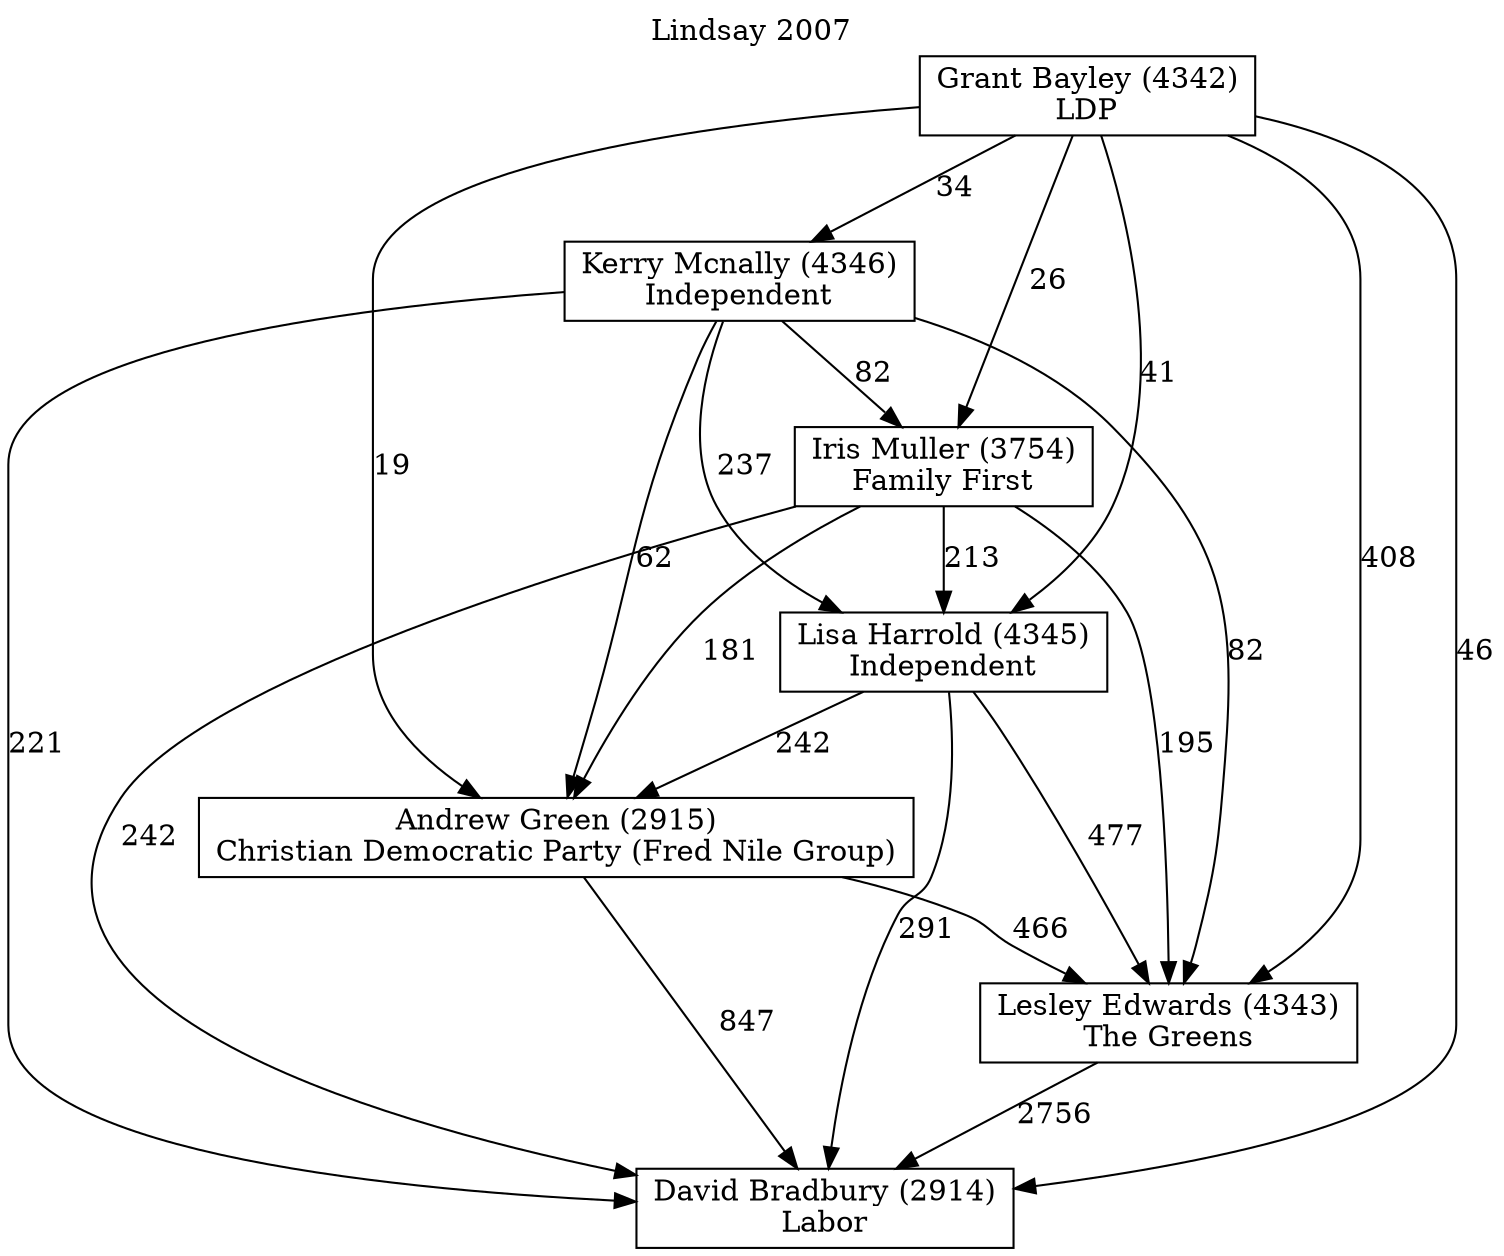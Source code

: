 // House preference flow
digraph "David Bradbury (2914)_Lindsay_2007" {
	graph [label="Lindsay 2007" labelloc=t mclimit=10]
	node [shape=box]
	"Andrew Green (2915)" [label="Andrew Green (2915)
Christian Democratic Party (Fred Nile Group)"]
	"David Bradbury (2914)" [label="David Bradbury (2914)
Labor"]
	"Grant Bayley (4342)" [label="Grant Bayley (4342)
LDP"]
	"Iris Muller (3754)" [label="Iris Muller (3754)
Family First"]
	"Kerry Mcnally (4346)" [label="Kerry Mcnally (4346)
Independent"]
	"Lesley Edwards (4343)" [label="Lesley Edwards (4343)
The Greens"]
	"Lisa Harrold (4345)" [label="Lisa Harrold (4345)
Independent"]
	"Andrew Green (2915)" -> "David Bradbury (2914)" [label=847]
	"Andrew Green (2915)" -> "Lesley Edwards (4343)" [label=466]
	"Grant Bayley (4342)" -> "Andrew Green (2915)" [label=19]
	"Grant Bayley (4342)" -> "David Bradbury (2914)" [label=46]
	"Grant Bayley (4342)" -> "Iris Muller (3754)" [label=26]
	"Grant Bayley (4342)" -> "Kerry Mcnally (4346)" [label=34]
	"Grant Bayley (4342)" -> "Lesley Edwards (4343)" [label=408]
	"Grant Bayley (4342)" -> "Lisa Harrold (4345)" [label=41]
	"Iris Muller (3754)" -> "Andrew Green (2915)" [label=181]
	"Iris Muller (3754)" -> "David Bradbury (2914)" [label=242]
	"Iris Muller (3754)" -> "Lesley Edwards (4343)" [label=195]
	"Iris Muller (3754)" -> "Lisa Harrold (4345)" [label=213]
	"Kerry Mcnally (4346)" -> "Andrew Green (2915)" [label=62]
	"Kerry Mcnally (4346)" -> "David Bradbury (2914)" [label=221]
	"Kerry Mcnally (4346)" -> "Iris Muller (3754)" [label=82]
	"Kerry Mcnally (4346)" -> "Lesley Edwards (4343)" [label=82]
	"Kerry Mcnally (4346)" -> "Lisa Harrold (4345)" [label=237]
	"Lesley Edwards (4343)" -> "David Bradbury (2914)" [label=2756]
	"Lisa Harrold (4345)" -> "Andrew Green (2915)" [label=242]
	"Lisa Harrold (4345)" -> "David Bradbury (2914)" [label=291]
	"Lisa Harrold (4345)" -> "Lesley Edwards (4343)" [label=477]
}
